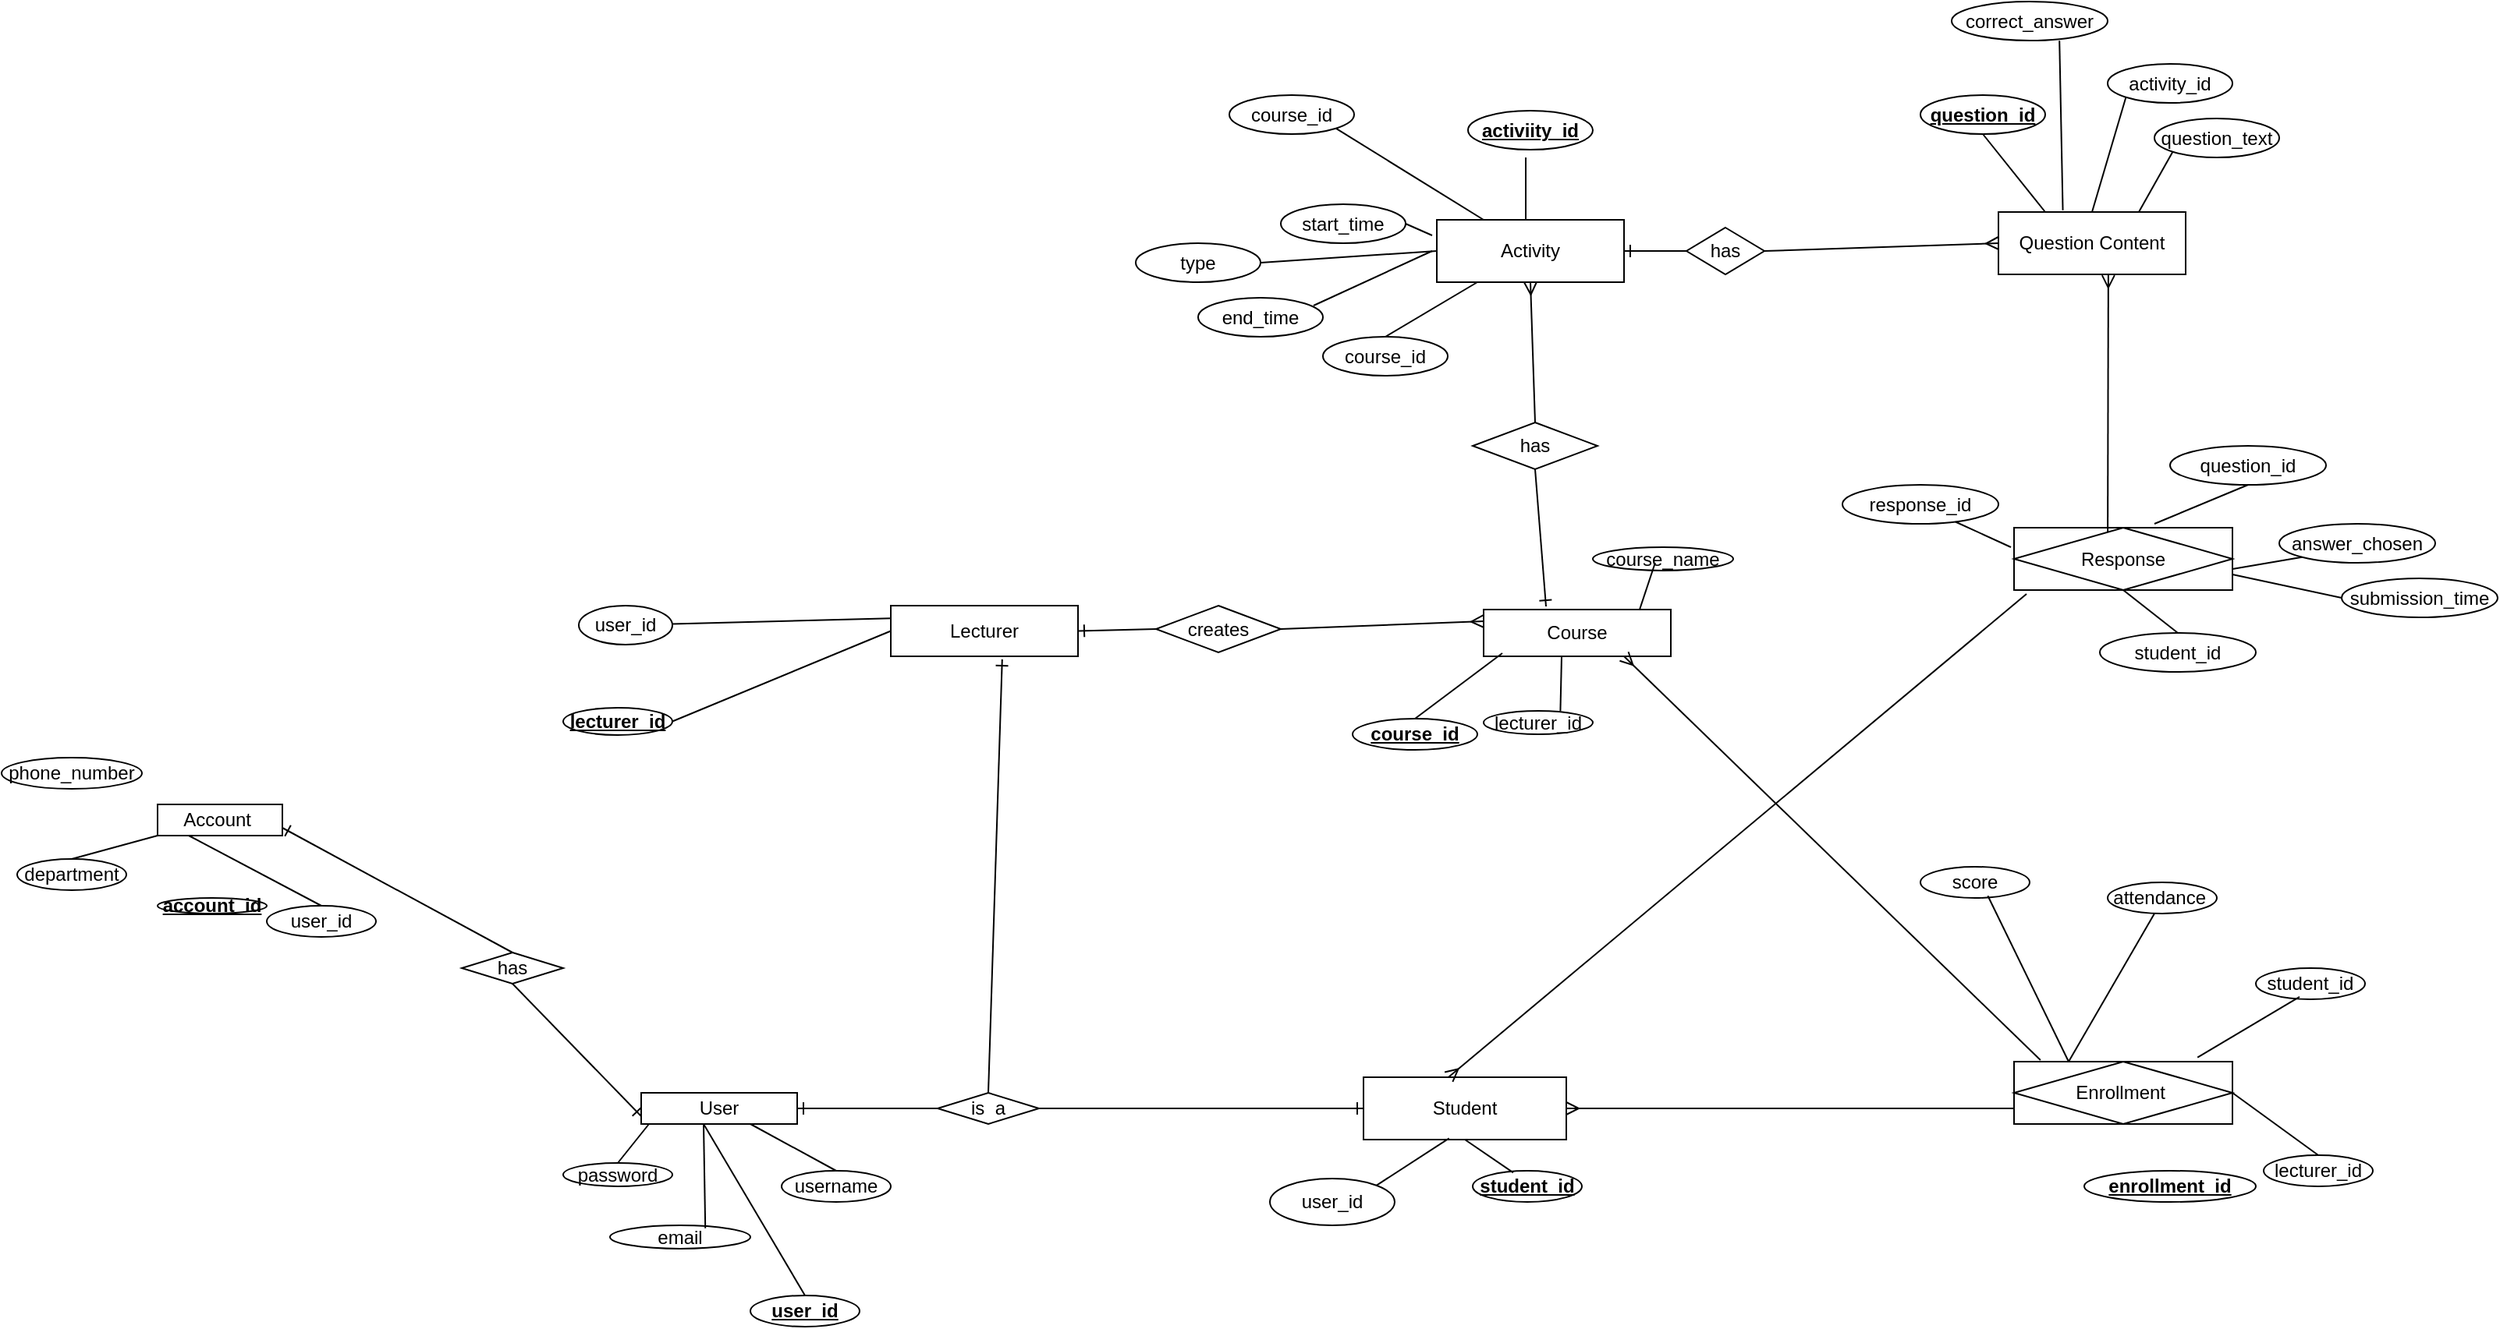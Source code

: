 <mxfile version="26.0.15">
  <diagram id="R2lEEEUBdFMjLlhIrx00" name="Page-1">
    <mxGraphModel dx="2934" dy="1130" grid="1" gridSize="10" guides="1" tooltips="1" connect="1" arrows="1" fold="1" page="1" pageScale="1" pageWidth="850" pageHeight="1100" math="0" shadow="0" extFonts="Permanent Marker^https://fonts.googleapis.com/css?family=Permanent+Marker">
      <root>
        <mxCell id="0" />
        <mxCell id="1" parent="0" />
        <mxCell id="R9u5_vUlYLdxGOXweft--1" value="Lecturer" style="rounded=0;whiteSpace=wrap;html=1;" vertex="1" parent="1">
          <mxGeometry x="260" y="467.5" width="120" height="32.5" as="geometry" />
        </mxCell>
        <mxCell id="R9u5_vUlYLdxGOXweft--3" value="Course" style="rounded=0;whiteSpace=wrap;html=1;" vertex="1" parent="1">
          <mxGeometry x="640" y="470" width="120" height="30" as="geometry" />
        </mxCell>
        <mxCell id="R9u5_vUlYLdxGOXweft--4" value="Student" style="rounded=0;whiteSpace=wrap;html=1;" vertex="1" parent="1">
          <mxGeometry x="563" y="770" width="130" height="40" as="geometry" />
        </mxCell>
        <mxCell id="R9u5_vUlYLdxGOXweft--5" value="Activity" style="rounded=0;whiteSpace=wrap;html=1;" vertex="1" parent="1">
          <mxGeometry x="610" y="220" width="120" height="40" as="geometry" />
        </mxCell>
        <mxCell id="R9u5_vUlYLdxGOXweft--6" value="Account&amp;nbsp;" style="rounded=0;whiteSpace=wrap;html=1;" vertex="1" parent="1">
          <mxGeometry x="-210" y="595" width="80" height="20" as="geometry" />
        </mxCell>
        <mxCell id="R9u5_vUlYLdxGOXweft--7" value="&lt;b&gt;&lt;u&gt;account_id&lt;/u&gt;&lt;/b&gt;" style="ellipse;whiteSpace=wrap;html=1;" vertex="1" parent="1">
          <mxGeometry x="-210" y="655" width="70" height="10" as="geometry" />
        </mxCell>
        <mxCell id="R9u5_vUlYLdxGOXweft--9" value="department" style="ellipse;whiteSpace=wrap;html=1;" vertex="1" parent="1">
          <mxGeometry x="-300" y="630" width="70" height="20" as="geometry" />
        </mxCell>
        <mxCell id="R9u5_vUlYLdxGOXweft--8" value="phone_number" style="ellipse;whiteSpace=wrap;html=1;" vertex="1" parent="1">
          <mxGeometry x="-310" y="565" width="90" height="20" as="geometry" />
        </mxCell>
        <mxCell id="R9u5_vUlYLdxGOXweft--19" value="" style="endArrow=none;html=1;rounded=0;exitX=0.5;exitY=0;exitDx=0;exitDy=0;entryX=0;entryY=1;entryDx=0;entryDy=0;" edge="1" parent="1" source="R9u5_vUlYLdxGOXweft--9" target="R9u5_vUlYLdxGOXweft--6">
          <mxGeometry width="50" height="50" relative="1" as="geometry">
            <mxPoint x="30" y="372" as="sourcePoint" />
            <mxPoint x="-200" y="585" as="targetPoint" />
            <Array as="points" />
          </mxGeometry>
        </mxCell>
        <mxCell id="R9u5_vUlYLdxGOXweft--26" value="has" style="rhombus;whiteSpace=wrap;html=1;" vertex="1" parent="1">
          <mxGeometry x="-15" y="690" width="65" height="20" as="geometry" />
        </mxCell>
        <mxCell id="R9u5_vUlYLdxGOXweft--27" value="" style="endArrow=ERone;html=1;rounded=0;entryX=0;entryY=0.5;entryDx=0;entryDy=0;exitX=1;exitY=0.5;exitDx=0;exitDy=0;endFill=0;" edge="1" parent="1" source="R9u5_vUlYLdxGOXweft--127" target="R9u5_vUlYLdxGOXweft--4">
          <mxGeometry width="50" height="50" relative="1" as="geometry">
            <mxPoint x="475" y="679.5" as="sourcePoint" />
            <mxPoint x="607" y="679.5" as="targetPoint" />
          </mxGeometry>
        </mxCell>
        <mxCell id="R9u5_vUlYLdxGOXweft--31" value="user_id" style="ellipse;whiteSpace=wrap;html=1;" vertex="1" parent="1">
          <mxGeometry x="503" y="835" width="80" height="30" as="geometry" />
        </mxCell>
        <mxCell id="R9u5_vUlYLdxGOXweft--32" value="user_id" style="ellipse;whiteSpace=wrap;html=1;" vertex="1" parent="1">
          <mxGeometry x="60" y="467.5" width="60" height="25" as="geometry" />
        </mxCell>
        <mxCell id="R9u5_vUlYLdxGOXweft--33" value="&lt;u&gt;&lt;b&gt;lecturer_id&lt;/b&gt;&lt;/u&gt;" style="ellipse;whiteSpace=wrap;html=1;" vertex="1" parent="1">
          <mxGeometry x="50" y="533" width="70" height="17.5" as="geometry" />
        </mxCell>
        <mxCell id="R9u5_vUlYLdxGOXweft--35" value="&lt;b&gt;&lt;u&gt;student_id&lt;/u&gt;&lt;/b&gt;" style="ellipse;whiteSpace=wrap;html=1;" vertex="1" parent="1">
          <mxGeometry x="633" y="830" width="70" height="20" as="geometry" />
        </mxCell>
        <mxCell id="R9u5_vUlYLdxGOXweft--43" value="" style="endArrow=ERone;html=1;rounded=0;entryX=1;entryY=0.75;entryDx=0;entryDy=0;exitX=0.5;exitY=0;exitDx=0;exitDy=0;endFill=0;" edge="1" parent="1" source="R9u5_vUlYLdxGOXweft--26" target="R9u5_vUlYLdxGOXweft--6">
          <mxGeometry width="50" height="50" relative="1" as="geometry">
            <mxPoint x="-10" y="695" as="sourcePoint" />
            <mxPoint x="110" y="550" as="targetPoint" />
          </mxGeometry>
        </mxCell>
        <mxCell id="R9u5_vUlYLdxGOXweft--56" value="" style="endArrow=ERone;html=1;rounded=0;exitX=0;exitY=0.5;exitDx=0;exitDy=0;entryX=1;entryY=0.5;entryDx=0;entryDy=0;startArrow=none;startFill=0;endFill=0;" edge="1" parent="1" source="R9u5_vUlYLdxGOXweft--53" target="R9u5_vUlYLdxGOXweft--1">
          <mxGeometry width="50" height="50" relative="1" as="geometry">
            <mxPoint x="415" y="625" as="sourcePoint" />
            <mxPoint x="393" y="585" as="targetPoint" />
            <Array as="points" />
          </mxGeometry>
        </mxCell>
        <mxCell id="R9u5_vUlYLdxGOXweft--57" value="" style="endArrow=ERmany;html=1;rounded=0;entryX=0;entryY=0.25;entryDx=0;entryDy=0;exitX=1;exitY=0.5;exitDx=0;exitDy=0;endFill=0;" edge="1" parent="1" source="R9u5_vUlYLdxGOXweft--53" target="R9u5_vUlYLdxGOXweft--3">
          <mxGeometry width="50" height="50" relative="1" as="geometry">
            <mxPoint x="500" y="484" as="sourcePoint" />
            <mxPoint x="543" y="480" as="targetPoint" />
            <Array as="points" />
          </mxGeometry>
        </mxCell>
        <mxCell id="R9u5_vUlYLdxGOXweft--58" style="edgeStyle=orthogonalEdgeStyle;rounded=0;orthogonalLoop=1;jettySize=auto;html=1;exitX=0.5;exitY=1;exitDx=0;exitDy=0;" edge="1" parent="1">
          <mxGeometry relative="1" as="geometry">
            <mxPoint x="1030" y="790" as="sourcePoint" />
            <mxPoint x="1030" y="790" as="targetPoint" />
          </mxGeometry>
        </mxCell>
        <mxCell id="R9u5_vUlYLdxGOXweft--62" value="end_time" style="ellipse;whiteSpace=wrap;html=1;" vertex="1" parent="1">
          <mxGeometry x="457" y="270" width="80" height="25" as="geometry" />
        </mxCell>
        <mxCell id="R9u5_vUlYLdxGOXweft--63" value="start_time" style="ellipse;whiteSpace=wrap;html=1;" vertex="1" parent="1">
          <mxGeometry x="510" y="210" width="80" height="25" as="geometry" />
        </mxCell>
        <mxCell id="R9u5_vUlYLdxGOXweft--64" value="&lt;b&gt;&lt;u&gt;course_id&lt;/u&gt;&lt;/b&gt;" style="ellipse;whiteSpace=wrap;html=1;" vertex="1" parent="1">
          <mxGeometry x="556" y="540" width="80" height="20" as="geometry" />
        </mxCell>
        <mxCell id="R9u5_vUlYLdxGOXweft--65" value="course_id" style="ellipse;whiteSpace=wrap;html=1;" vertex="1" parent="1">
          <mxGeometry x="477" y="140" width="80" height="25" as="geometry" />
        </mxCell>
        <mxCell id="R9u5_vUlYLdxGOXweft--68" value="user_id" style="ellipse;whiteSpace=wrap;html=1;" vertex="1" parent="1">
          <mxGeometry x="-140" y="660" width="70" height="20" as="geometry" />
        </mxCell>
        <mxCell id="R9u5_vUlYLdxGOXweft--69" value="" style="endArrow=none;html=1;rounded=0;exitX=0.5;exitY=0;exitDx=0;exitDy=0;entryX=0.25;entryY=1;entryDx=0;entryDy=0;" edge="1" parent="1" source="R9u5_vUlYLdxGOXweft--68" target="R9u5_vUlYLdxGOXweft--6">
          <mxGeometry width="50" height="50" relative="1" as="geometry">
            <mxPoint x="163.61" y="465.0" as="sourcePoint" />
            <mxPoint x="-160" y="595" as="targetPoint" />
            <Array as="points" />
          </mxGeometry>
        </mxCell>
        <mxCell id="R9u5_vUlYLdxGOXweft--70" value="User" style="rounded=0;whiteSpace=wrap;html=1;" vertex="1" parent="1">
          <mxGeometry x="100" y="780" width="100" height="20" as="geometry" />
        </mxCell>
        <mxCell id="R9u5_vUlYLdxGOXweft--71" value="&lt;u&gt;&lt;b&gt;user_id&lt;/b&gt;&lt;/u&gt;" style="ellipse;whiteSpace=wrap;html=1;" vertex="1" parent="1">
          <mxGeometry x="170" y="910" width="70" height="20" as="geometry" />
        </mxCell>
        <mxCell id="R9u5_vUlYLdxGOXweft--72" value="username" style="ellipse;whiteSpace=wrap;html=1;" vertex="1" parent="1">
          <mxGeometry x="190" y="830" width="70" height="20" as="geometry" />
        </mxCell>
        <mxCell id="R9u5_vUlYLdxGOXweft--73" value="password" style="ellipse;whiteSpace=wrap;html=1;" vertex="1" parent="1">
          <mxGeometry x="50" y="825" width="70" height="15" as="geometry" />
        </mxCell>
        <mxCell id="R9u5_vUlYLdxGOXweft--74" value="email" style="ellipse;whiteSpace=wrap;html=1;direction=south;" vertex="1" parent="1">
          <mxGeometry x="80" y="865" width="90" height="15" as="geometry" />
        </mxCell>
        <mxCell id="R9u5_vUlYLdxGOXweft--82" value="" style="endArrow=none;html=1;rounded=0;exitX=0;exitY=0.25;exitDx=0;exitDy=0;" edge="1" parent="1" source="R9u5_vUlYLdxGOXweft--1" target="R9u5_vUlYLdxGOXweft--32">
          <mxGeometry width="50" height="50" relative="1" as="geometry">
            <mxPoint x="170" y="612.5" as="sourcePoint" />
            <mxPoint x="110" y="572.5" as="targetPoint" />
            <Array as="points" />
          </mxGeometry>
        </mxCell>
        <mxCell id="R9u5_vUlYLdxGOXweft--83" value="" style="endArrow=none;html=1;rounded=0;exitX=0;exitY=0.5;exitDx=0;exitDy=0;entryX=1;entryY=0.5;entryDx=0;entryDy=0;" edge="1" parent="1" source="R9u5_vUlYLdxGOXweft--1" target="R9u5_vUlYLdxGOXweft--33">
          <mxGeometry width="50" height="50" relative="1" as="geometry">
            <mxPoint x="170" y="632.5" as="sourcePoint" />
            <mxPoint x="100" y="623.5" as="targetPoint" />
            <Array as="points" />
          </mxGeometry>
        </mxCell>
        <mxCell id="R9u5_vUlYLdxGOXweft--84" value="course_name" style="ellipse;whiteSpace=wrap;html=1;" vertex="1" parent="1">
          <mxGeometry x="710" y="430" width="90" height="15" as="geometry" />
        </mxCell>
        <mxCell id="R9u5_vUlYLdxGOXweft--85" value="lecturer_id" style="ellipse;whiteSpace=wrap;html=1;" vertex="1" parent="1">
          <mxGeometry x="640" y="535" width="70" height="15" as="geometry" />
        </mxCell>
        <mxCell id="R9u5_vUlYLdxGOXweft--87" value="Enrollment&amp;nbsp;" style="shape=associativeEntity;whiteSpace=wrap;html=1;align=center;" vertex="1" parent="1">
          <mxGeometry x="980" y="760" width="140" height="40" as="geometry" />
        </mxCell>
        <mxCell id="R9u5_vUlYLdxGOXweft--89" value="&lt;b&gt;&lt;u&gt;enrollment_id&lt;/u&gt;&lt;/b&gt;" style="ellipse;whiteSpace=wrap;html=1;" vertex="1" parent="1">
          <mxGeometry x="1025" y="830" width="110" height="20" as="geometry" />
        </mxCell>
        <mxCell id="R9u5_vUlYLdxGOXweft--90" value="attendance&amp;nbsp;" style="ellipse;whiteSpace=wrap;html=1;" vertex="1" parent="1">
          <mxGeometry x="1040" y="645" width="70" height="20" as="geometry" />
        </mxCell>
        <mxCell id="R9u5_vUlYLdxGOXweft--91" value="score" style="ellipse;whiteSpace=wrap;html=1;" vertex="1" parent="1">
          <mxGeometry x="920" y="635" width="70" height="20" as="geometry" />
        </mxCell>
        <mxCell id="R9u5_vUlYLdxGOXweft--92" value="lecturer_id" style="ellipse;whiteSpace=wrap;html=1;" vertex="1" parent="1">
          <mxGeometry x="1140" y="820" width="70" height="20" as="geometry" />
        </mxCell>
        <mxCell id="R9u5_vUlYLdxGOXweft--93" value="student_id" style="ellipse;whiteSpace=wrap;html=1;" vertex="1" parent="1">
          <mxGeometry x="1135" y="700" width="70" height="20" as="geometry" />
        </mxCell>
        <mxCell id="R9u5_vUlYLdxGOXweft--97" value="" style="endArrow=none;html=1;rounded=0;entryX=0.422;entryY=0.98;entryDx=0;entryDy=0;exitX=1;exitY=0;exitDx=0;exitDy=0;entryPerimeter=0;" edge="1" parent="1" source="R9u5_vUlYLdxGOXweft--31" target="R9u5_vUlYLdxGOXweft--4">
          <mxGeometry width="50" height="50" relative="1" as="geometry">
            <mxPoint x="563" y="815" as="sourcePoint" />
            <mxPoint x="573" y="785" as="targetPoint" />
            <Array as="points" />
          </mxGeometry>
        </mxCell>
        <mxCell id="R9u5_vUlYLdxGOXweft--105" value="" style="endArrow=none;html=1;rounded=0;exitX=0.617;exitY=0.93;exitDx=0;exitDy=0;exitPerimeter=0;entryX=0.25;entryY=0;entryDx=0;entryDy=0;" edge="1" parent="1" source="R9u5_vUlYLdxGOXweft--91" target="R9u5_vUlYLdxGOXweft--87">
          <mxGeometry width="50" height="50" relative="1" as="geometry">
            <mxPoint x="940" y="735" as="sourcePoint" />
            <mxPoint x="990" y="725" as="targetPoint" />
            <Array as="points" />
          </mxGeometry>
        </mxCell>
        <mxCell id="R9u5_vUlYLdxGOXweft--107" value="" style="endArrow=none;html=1;rounded=0;entryX=0.371;entryY=0.06;entryDx=0;entryDy=0;exitX=0.5;exitY=1;exitDx=0;exitDy=0;entryPerimeter=0;" edge="1" parent="1" source="R9u5_vUlYLdxGOXweft--4" target="R9u5_vUlYLdxGOXweft--35">
          <mxGeometry width="50" height="50" relative="1" as="geometry">
            <mxPoint x="633" y="840" as="sourcePoint" />
            <mxPoint x="670" y="785" as="targetPoint" />
            <Array as="points" />
          </mxGeometry>
        </mxCell>
        <mxCell id="R9u5_vUlYLdxGOXweft--108" value="" style="endArrow=none;html=1;rounded=0;entryX=0;entryY=0.75;entryDx=0;entryDy=0;exitX=1;exitY=0.5;exitDx=0;exitDy=0;endFill=0;startFill=0;startArrow=ERmany;" edge="1" parent="1" source="R9u5_vUlYLdxGOXweft--4" target="R9u5_vUlYLdxGOXweft--87">
          <mxGeometry width="50" height="50" relative="1" as="geometry">
            <mxPoint x="929.5" y="565" as="sourcePoint" />
            <mxPoint x="930" y="535" as="targetPoint" />
            <Array as="points" />
          </mxGeometry>
        </mxCell>
        <mxCell id="R9u5_vUlYLdxGOXweft--110" value="" style="endArrow=none;html=1;rounded=0;entryX=0.25;entryY=0;entryDx=0;entryDy=0;" edge="1" parent="1" target="R9u5_vUlYLdxGOXweft--87">
          <mxGeometry width="50" height="50" relative="1" as="geometry">
            <mxPoint x="1070" y="665" as="sourcePoint" />
            <mxPoint x="950" y="801" as="targetPoint" />
            <Array as="points" />
          </mxGeometry>
        </mxCell>
        <mxCell id="R9u5_vUlYLdxGOXweft--111" value="" style="endArrow=none;html=1;rounded=0;entryX=0.5;entryY=0;entryDx=0;entryDy=0;exitX=1;exitY=0.5;exitDx=0;exitDy=0;" edge="1" parent="1" source="R9u5_vUlYLdxGOXweft--87" target="R9u5_vUlYLdxGOXweft--92">
          <mxGeometry width="50" height="50" relative="1" as="geometry">
            <mxPoint x="1105.5" y="785" as="sourcePoint" />
            <mxPoint x="1154.5" y="758" as="targetPoint" />
            <Array as="points" />
          </mxGeometry>
        </mxCell>
        <mxCell id="R9u5_vUlYLdxGOXweft--115" value="" style="endArrow=none;html=1;rounded=0;entryX=0.4;entryY=0.92;entryDx=0;entryDy=0;entryPerimeter=0;exitX=0.84;exitY=-0.068;exitDx=0;exitDy=0;exitPerimeter=0;" edge="1" parent="1" source="R9u5_vUlYLdxGOXweft--87" target="R9u5_vUlYLdxGOXweft--93">
          <mxGeometry width="50" height="50" relative="1" as="geometry">
            <mxPoint x="1100" y="730" as="sourcePoint" />
            <mxPoint x="1140" y="751" as="targetPoint" />
            <Array as="points" />
          </mxGeometry>
        </mxCell>
        <mxCell id="R9u5_vUlYLdxGOXweft--122" value="" style="endArrow=none;html=1;rounded=0;exitX=0.128;exitY=0.321;exitDx=0;exitDy=0;exitPerimeter=0;" edge="1" parent="1" source="R9u5_vUlYLdxGOXweft--74">
          <mxGeometry width="50" height="50" relative="1" as="geometry">
            <mxPoint x="140" y="860" as="sourcePoint" />
            <mxPoint x="140" y="800" as="targetPoint" />
            <Array as="points" />
          </mxGeometry>
        </mxCell>
        <mxCell id="R9u5_vUlYLdxGOXweft--123" value="" style="endArrow=none;html=1;rounded=0;exitX=0.5;exitY=0;exitDx=0;exitDy=0;" edge="1" parent="1" source="R9u5_vUlYLdxGOXweft--71">
          <mxGeometry width="50" height="50" relative="1" as="geometry">
            <mxPoint x="200" y="900" as="sourcePoint" />
            <mxPoint x="140" y="800" as="targetPoint" />
            <Array as="points" />
          </mxGeometry>
        </mxCell>
        <mxCell id="R9u5_vUlYLdxGOXweft--124" value="" style="endArrow=none;html=1;rounded=0;exitX=0;exitY=0.75;exitDx=0;exitDy=0;entryX=0.5;entryY=1;entryDx=0;entryDy=0;startArrow=ERone;startFill=0;" edge="1" parent="1" source="R9u5_vUlYLdxGOXweft--70" target="R9u5_vUlYLdxGOXweft--26">
          <mxGeometry width="50" height="50" relative="1" as="geometry">
            <mxPoint x="238" y="710" as="sourcePoint" />
            <mxPoint x="180" y="610" as="targetPoint" />
          </mxGeometry>
        </mxCell>
        <mxCell id="R9u5_vUlYLdxGOXweft--125" value="" style="endArrow=none;html=1;rounded=0;exitX=0.5;exitY=0;exitDx=0;exitDy=0;" edge="1" parent="1" source="R9u5_vUlYLdxGOXweft--72">
          <mxGeometry width="50" height="50" relative="1" as="geometry">
            <mxPoint x="160" y="840" as="sourcePoint" />
            <mxPoint x="170" y="800" as="targetPoint" />
            <Array as="points" />
          </mxGeometry>
        </mxCell>
        <mxCell id="R9u5_vUlYLdxGOXweft--126" value="" style="endArrow=none;html=1;rounded=0;exitX=0.5;exitY=0;exitDx=0;exitDy=0;" edge="1" parent="1" source="R9u5_vUlYLdxGOXweft--73">
          <mxGeometry width="50" height="50" relative="1" as="geometry">
            <mxPoint x="120" y="825" as="sourcePoint" />
            <mxPoint x="105" y="800" as="targetPoint" />
            <Array as="points" />
          </mxGeometry>
        </mxCell>
        <mxCell id="R9u5_vUlYLdxGOXweft--127" value="is&amp;nbsp; a" style="rhombus;whiteSpace=wrap;html=1;" vertex="1" parent="1">
          <mxGeometry x="290" y="780" width="65" height="20" as="geometry" />
        </mxCell>
        <mxCell id="R9u5_vUlYLdxGOXweft--128" value="" style="endArrow=none;html=1;rounded=0;exitX=1;exitY=0.5;exitDx=0;exitDy=0;endFill=1;startFill=0;startArrow=ERone;" edge="1" parent="1" source="R9u5_vUlYLdxGOXweft--70">
          <mxGeometry width="50" height="50" relative="1" as="geometry">
            <mxPoint x="210" y="790" as="sourcePoint" />
            <mxPoint x="290" y="790" as="targetPoint" />
          </mxGeometry>
        </mxCell>
        <mxCell id="R9u5_vUlYLdxGOXweft--53" value="creates" style="rhombus;whiteSpace=wrap;html=1;" vertex="1" parent="1">
          <mxGeometry x="430" y="467.5" width="80" height="30" as="geometry" />
        </mxCell>
        <mxCell id="R9u5_vUlYLdxGOXweft--132" value="" style="endArrow=ERone;html=1;rounded=0;exitX=0.5;exitY=0;exitDx=0;exitDy=0;entryX=0.595;entryY=1.06;entryDx=0;entryDy=0;entryPerimeter=0;endFill=0;" edge="1" parent="1" source="R9u5_vUlYLdxGOXweft--127" target="R9u5_vUlYLdxGOXweft--1">
          <mxGeometry width="50" height="50" relative="1" as="geometry">
            <mxPoint x="350" y="549.5" as="sourcePoint" />
            <mxPoint x="420" y="500" as="targetPoint" />
          </mxGeometry>
        </mxCell>
        <mxCell id="R9u5_vUlYLdxGOXweft--134" value="" style="endArrow=none;html=1;rounded=0;entryX=0.703;entryY=0;entryDx=0;entryDy=0;entryPerimeter=0;" edge="1" parent="1" target="R9u5_vUlYLdxGOXweft--85">
          <mxGeometry width="50" height="50" relative="1" as="geometry">
            <mxPoint x="690" y="500" as="sourcePoint" />
            <mxPoint x="680" y="520" as="targetPoint" />
            <Array as="points" />
          </mxGeometry>
        </mxCell>
        <mxCell id="R9u5_vUlYLdxGOXweft--135" value="" style="endArrow=none;html=1;rounded=0;exitX=0.444;exitY=0.667;exitDx=0;exitDy=0;exitPerimeter=0;" edge="1" parent="1" source="R9u5_vUlYLdxGOXweft--84">
          <mxGeometry width="50" height="50" relative="1" as="geometry">
            <mxPoint x="750" y="450" as="sourcePoint" />
            <mxPoint x="740" y="470" as="targetPoint" />
            <Array as="points">
              <mxPoint x="740" y="470" />
            </Array>
          </mxGeometry>
        </mxCell>
        <mxCell id="R9u5_vUlYLdxGOXweft--136" value="" style="endArrow=none;html=1;rounded=0;exitX=0.5;exitY=0;exitDx=0;exitDy=0;" edge="1" parent="1" source="R9u5_vUlYLdxGOXweft--64">
          <mxGeometry width="50" height="50" relative="1" as="geometry">
            <mxPoint x="676" y="515.55" as="sourcePoint" />
            <mxPoint x="652" y="498" as="targetPoint" />
            <Array as="points" />
          </mxGeometry>
        </mxCell>
        <mxCell id="R9u5_vUlYLdxGOXweft--137" value="type" style="ellipse;whiteSpace=wrap;html=1;" vertex="1" parent="1">
          <mxGeometry x="417" y="235" width="80" height="25" as="geometry" />
        </mxCell>
        <mxCell id="R9u5_vUlYLdxGOXweft--138" value="course_id" style="ellipse;whiteSpace=wrap;html=1;" vertex="1" parent="1">
          <mxGeometry x="537" y="295" width="80" height="25" as="geometry" />
        </mxCell>
        <mxCell id="R9u5_vUlYLdxGOXweft--139" value="&lt;b&gt;&lt;u&gt;activiity_id&lt;/u&gt;&lt;/b&gt;" style="ellipse;whiteSpace=wrap;html=1;" vertex="1" parent="1">
          <mxGeometry x="630" y="150" width="80" height="25" as="geometry" />
        </mxCell>
        <mxCell id="R9u5_vUlYLdxGOXweft--143" value="" style="endArrow=none;html=1;rounded=0;entryX=0.654;entryY=1.147;entryDx=0;entryDy=0;entryPerimeter=0;exitX=0.5;exitY=0;exitDx=0;exitDy=0;" edge="1" parent="1" source="R9u5_vUlYLdxGOXweft--138">
          <mxGeometry width="50" height="50" relative="1" as="geometry">
            <mxPoint x="577" y="290" as="sourcePoint" />
            <mxPoint x="636" y="260" as="targetPoint" />
            <Array as="points" />
          </mxGeometry>
        </mxCell>
        <mxCell id="R9u5_vUlYLdxGOXweft--144" value="" style="endArrow=none;html=1;rounded=0;exitX=0.5;exitY=0;exitDx=0;exitDy=0;" edge="1" parent="1">
          <mxGeometry width="50" height="50" relative="1" as="geometry">
            <mxPoint x="667" y="220" as="sourcePoint" />
            <mxPoint x="667" y="180" as="targetPoint" />
            <Array as="points" />
          </mxGeometry>
        </mxCell>
        <mxCell id="R9u5_vUlYLdxGOXweft--145" value="" style="endArrow=none;html=1;rounded=0;entryX=1;entryY=1;entryDx=0;entryDy=0;exitX=0.25;exitY=0;exitDx=0;exitDy=0;" edge="1" parent="1" source="R9u5_vUlYLdxGOXweft--5" target="R9u5_vUlYLdxGOXweft--65">
          <mxGeometry width="50" height="50" relative="1" as="geometry">
            <mxPoint x="627" y="210" as="sourcePoint" />
            <mxPoint x="557" y="150" as="targetPoint" />
            <Array as="points" />
          </mxGeometry>
        </mxCell>
        <mxCell id="R9u5_vUlYLdxGOXweft--147" value="" style="endArrow=none;html=1;rounded=0;exitX=0.5;exitY=0;exitDx=0;exitDy=0;" edge="1" parent="1">
          <mxGeometry width="50" height="50" relative="1" as="geometry">
            <mxPoint x="531" y="275" as="sourcePoint" />
            <mxPoint x="607" y="240" as="targetPoint" />
            <Array as="points" />
          </mxGeometry>
        </mxCell>
        <mxCell id="R9u5_vUlYLdxGOXweft--148" value="" style="endArrow=none;html=1;rounded=0;exitX=1;exitY=0.5;exitDx=0;exitDy=0;entryX=0;entryY=0.5;entryDx=0;entryDy=0;" edge="1" parent="1" source="R9u5_vUlYLdxGOXweft--137" target="R9u5_vUlYLdxGOXweft--5">
          <mxGeometry width="50" height="50" relative="1" as="geometry">
            <mxPoint x="495.67" y="260" as="sourcePoint" />
            <mxPoint x="495.67" y="220" as="targetPoint" />
            <Array as="points" />
          </mxGeometry>
        </mxCell>
        <mxCell id="R9u5_vUlYLdxGOXweft--149" value="" style="endArrow=none;html=1;rounded=0;entryX=1;entryY=0.5;entryDx=0;entryDy=0;" edge="1" parent="1" target="R9u5_vUlYLdxGOXweft--63">
          <mxGeometry width="50" height="50" relative="1" as="geometry">
            <mxPoint x="607" y="230" as="sourcePoint" />
            <mxPoint x="590" y="210" as="targetPoint" />
            <Array as="points" />
          </mxGeometry>
        </mxCell>
        <mxCell id="R9u5_vUlYLdxGOXweft--152" value="Question Content" style="rounded=0;whiteSpace=wrap;html=1;" vertex="1" parent="1">
          <mxGeometry x="970" y="215" width="120" height="40" as="geometry" />
        </mxCell>
        <mxCell id="R9u5_vUlYLdxGOXweft--153" value="activity_id" style="ellipse;whiteSpace=wrap;html=1;" vertex="1" parent="1">
          <mxGeometry x="1040" y="120" width="80" height="25" as="geometry" />
        </mxCell>
        <mxCell id="R9u5_vUlYLdxGOXweft--154" value="&lt;b&gt;&lt;u&gt;question_id&lt;/u&gt;&lt;/b&gt;" style="ellipse;whiteSpace=wrap;html=1;" vertex="1" parent="1">
          <mxGeometry x="920" y="140" width="80" height="25" as="geometry" />
        </mxCell>
        <mxCell id="R9u5_vUlYLdxGOXweft--155" value="question_text" style="ellipse;whiteSpace=wrap;html=1;" vertex="1" parent="1">
          <mxGeometry x="1070" y="155" width="80" height="25" as="geometry" />
        </mxCell>
        <mxCell id="R9u5_vUlYLdxGOXweft--156" value="correct_answer" style="ellipse;whiteSpace=wrap;html=1;" vertex="1" parent="1">
          <mxGeometry x="940" y="80" width="100" height="25" as="geometry" />
        </mxCell>
        <mxCell id="R9u5_vUlYLdxGOXweft--157" value="" style="endArrow=none;html=1;rounded=0;entryX=0.691;entryY=1.005;entryDx=0;entryDy=0;entryPerimeter=0;exitX=0.344;exitY=-0.027;exitDx=0;exitDy=0;exitPerimeter=0;" edge="1" parent="1" source="R9u5_vUlYLdxGOXweft--152" target="R9u5_vUlYLdxGOXweft--156">
          <mxGeometry width="50" height="50" relative="1" as="geometry">
            <mxPoint x="1010" y="210" as="sourcePoint" />
            <mxPoint x="1010" y="110" as="targetPoint" />
            <Array as="points" />
          </mxGeometry>
        </mxCell>
        <mxCell id="R9u5_vUlYLdxGOXweft--158" value="" style="endArrow=none;html=1;rounded=0;exitX=0.5;exitY=0;exitDx=0;exitDy=0;entryX=0;entryY=1;entryDx=0;entryDy=0;" edge="1" parent="1" source="R9u5_vUlYLdxGOXweft--152" target="R9u5_vUlYLdxGOXweft--153">
          <mxGeometry width="50" height="50" relative="1" as="geometry">
            <mxPoint x="1070" y="240" as="sourcePoint" />
            <mxPoint x="1080" y="150" as="targetPoint" />
            <Array as="points" />
          </mxGeometry>
        </mxCell>
        <mxCell id="R9u5_vUlYLdxGOXweft--164" value="" style="endArrow=none;html=1;rounded=0;exitX=0.75;exitY=0;exitDx=0;exitDy=0;entryX=0;entryY=1;entryDx=0;entryDy=0;" edge="1" parent="1" source="R9u5_vUlYLdxGOXweft--152" target="R9u5_vUlYLdxGOXweft--155">
          <mxGeometry width="50" height="50" relative="1" as="geometry">
            <mxPoint x="1050" y="250" as="sourcePoint" />
            <mxPoint x="1100" y="185" as="targetPoint" />
            <Array as="points" />
          </mxGeometry>
        </mxCell>
        <mxCell id="R9u5_vUlYLdxGOXweft--167" value="" style="endArrow=none;html=1;rounded=0;entryX=0.5;entryY=1;entryDx=0;entryDy=0;exitX=0.25;exitY=0;exitDx=0;exitDy=0;" edge="1" parent="1" source="R9u5_vUlYLdxGOXweft--152" target="R9u5_vUlYLdxGOXweft--154">
          <mxGeometry width="50" height="50" relative="1" as="geometry">
            <mxPoint x="990" y="210" as="sourcePoint" />
            <mxPoint x="959" y="155" as="targetPoint" />
            <Array as="points" />
          </mxGeometry>
        </mxCell>
        <mxCell id="R9u5_vUlYLdxGOXweft--168" value="has" style="rhombus;whiteSpace=wrap;html=1;" vertex="1" parent="1">
          <mxGeometry x="633" y="350" width="80" height="30" as="geometry" />
        </mxCell>
        <mxCell id="R9u5_vUlYLdxGOXweft--169" value="" style="endArrow=none;html=1;rounded=0;entryX=0.5;entryY=1;entryDx=0;entryDy=0;startArrow=ERone;startFill=0;" edge="1" parent="1" target="R9u5_vUlYLdxGOXweft--168">
          <mxGeometry width="50" height="50" relative="1" as="geometry">
            <mxPoint x="680" y="468" as="sourcePoint" />
            <mxPoint x="720.33" y="334" as="targetPoint" />
          </mxGeometry>
        </mxCell>
        <mxCell id="R9u5_vUlYLdxGOXweft--170" value="" style="endArrow=ERmany;html=1;rounded=0;exitX=0.5;exitY=0;exitDx=0;exitDy=0;entryX=0.5;entryY=1;entryDx=0;entryDy=0;endFill=0;" edge="1" parent="1" source="R9u5_vUlYLdxGOXweft--168" target="R9u5_vUlYLdxGOXweft--5">
          <mxGeometry width="50" height="50" relative="1" as="geometry">
            <mxPoint x="716.33" y="274" as="sourcePoint" />
            <mxPoint x="720" y="230" as="targetPoint" />
          </mxGeometry>
        </mxCell>
        <mxCell id="R9u5_vUlYLdxGOXweft--171" value="has" style="rhombus;whiteSpace=wrap;html=1;" vertex="1" parent="1">
          <mxGeometry x="770" y="225" width="50" height="30" as="geometry" />
        </mxCell>
        <mxCell id="R9u5_vUlYLdxGOXweft--175" value="" style="endArrow=ERone;html=1;rounded=0;exitX=0;exitY=0.5;exitDx=0;exitDy=0;entryX=1;entryY=0.5;entryDx=0;entryDy=0;startArrow=none;startFill=0;endFill=0;" edge="1" parent="1" source="R9u5_vUlYLdxGOXweft--171" target="R9u5_vUlYLdxGOXweft--5">
          <mxGeometry width="50" height="50" relative="1" as="geometry">
            <mxPoint x="790" y="240" as="sourcePoint" />
            <mxPoint x="791" y="160" as="targetPoint" />
          </mxGeometry>
        </mxCell>
        <mxCell id="R9u5_vUlYLdxGOXweft--176" value="" style="endArrow=none;html=1;rounded=0;entryX=1;entryY=0.5;entryDx=0;entryDy=0;startArrow=ERmany;startFill=0;exitX=0;exitY=0.5;exitDx=0;exitDy=0;" edge="1" parent="1" source="R9u5_vUlYLdxGOXweft--152" target="R9u5_vUlYLdxGOXweft--171">
          <mxGeometry width="50" height="50" relative="1" as="geometry">
            <mxPoint x="960" y="199.33" as="sourcePoint" />
            <mxPoint x="910" y="199.33" as="targetPoint" />
          </mxGeometry>
        </mxCell>
        <mxCell id="R9u5_vUlYLdxGOXweft--178" value="Response" style="shape=associativeEntity;whiteSpace=wrap;html=1;align=center;" vertex="1" parent="1">
          <mxGeometry x="980" y="417.5" width="140" height="40" as="geometry" />
        </mxCell>
        <mxCell id="R9u5_vUlYLdxGOXweft--187" value="student_id" style="ellipse;whiteSpace=wrap;html=1;" vertex="1" parent="1">
          <mxGeometry x="1035" y="485" width="100" height="25" as="geometry" />
        </mxCell>
        <mxCell id="R9u5_vUlYLdxGOXweft--188" value="response_id" style="ellipse;whiteSpace=wrap;html=1;" vertex="1" parent="1">
          <mxGeometry x="870" y="390" width="100" height="25" as="geometry" />
        </mxCell>
        <mxCell id="R9u5_vUlYLdxGOXweft--189" value="question_id" style="ellipse;whiteSpace=wrap;html=1;" vertex="1" parent="1">
          <mxGeometry x="1080" y="365" width="100" height="25" as="geometry" />
        </mxCell>
        <mxCell id="R9u5_vUlYLdxGOXweft--190" value="submission_time" style="ellipse;whiteSpace=wrap;html=1;" vertex="1" parent="1">
          <mxGeometry x="1190" y="450" width="100" height="25" as="geometry" />
        </mxCell>
        <mxCell id="R9u5_vUlYLdxGOXweft--191" value="answer_chosen" style="ellipse;whiteSpace=wrap;html=1;" vertex="1" parent="1">
          <mxGeometry x="1150" y="415" width="100" height="25" as="geometry" />
        </mxCell>
        <mxCell id="R9u5_vUlYLdxGOXweft--192" value="" style="endArrow=none;html=1;rounded=0;exitX=0.75;exitY=0;exitDx=0;exitDy=0;entryX=0;entryY=1;entryDx=0;entryDy=0;" edge="1" parent="1" target="R9u5_vUlYLdxGOXweft--191">
          <mxGeometry width="50" height="50" relative="1" as="geometry">
            <mxPoint x="1120" y="444" as="sourcePoint" />
            <mxPoint x="1140" y="405" as="targetPoint" />
            <Array as="points" />
          </mxGeometry>
        </mxCell>
        <mxCell id="R9u5_vUlYLdxGOXweft--193" value="" style="endArrow=none;html=1;rounded=0;exitX=1;exitY=0.75;exitDx=0;exitDy=0;entryX=0;entryY=0.5;entryDx=0;entryDy=0;" edge="1" parent="1" source="R9u5_vUlYLdxGOXweft--178" target="R9u5_vUlYLdxGOXweft--190">
          <mxGeometry width="50" height="50" relative="1" as="geometry">
            <mxPoint x="1135" y="457.5" as="sourcePoint" />
            <mxPoint x="1178" y="449.5" as="targetPoint" />
            <Array as="points" />
          </mxGeometry>
        </mxCell>
        <mxCell id="R9u5_vUlYLdxGOXweft--194" value="" style="endArrow=none;html=1;rounded=0;exitX=1;exitY=0.75;exitDx=0;exitDy=0;entryX=0.5;entryY=0;entryDx=0;entryDy=0;" edge="1" parent="1" target="R9u5_vUlYLdxGOXweft--187">
          <mxGeometry width="50" height="50" relative="1" as="geometry">
            <mxPoint x="1050" y="457.5" as="sourcePoint" />
            <mxPoint x="1120" y="472.5" as="targetPoint" />
            <Array as="points" />
          </mxGeometry>
        </mxCell>
        <mxCell id="R9u5_vUlYLdxGOXweft--195" value="" style="endArrow=none;html=1;rounded=0;exitX=1;exitY=0.75;exitDx=0;exitDy=0;" edge="1" parent="1">
          <mxGeometry width="50" height="50" relative="1" as="geometry">
            <mxPoint x="942.5" y="413.75" as="sourcePoint" />
            <mxPoint x="978" y="430" as="targetPoint" />
            <Array as="points" />
          </mxGeometry>
        </mxCell>
        <mxCell id="R9u5_vUlYLdxGOXweft--196" value="" style="endArrow=none;html=1;rounded=0;exitX=0.5;exitY=1;exitDx=0;exitDy=0;" edge="1" parent="1" source="R9u5_vUlYLdxGOXweft--189">
          <mxGeometry width="50" height="50" relative="1" as="geometry">
            <mxPoint x="1074.5" y="398.75" as="sourcePoint" />
            <mxPoint x="1070" y="415" as="targetPoint" />
            <Array as="points" />
          </mxGeometry>
        </mxCell>
        <mxCell id="R9u5_vUlYLdxGOXweft--197" value="" style="endArrow=none;html=1;rounded=0;exitX=0.42;exitY=-0.004;exitDx=0;exitDy=0;exitPerimeter=0;startArrow=ERmany;startFill=0;" edge="1" parent="1" source="R9u5_vUlYLdxGOXweft--4">
          <mxGeometry width="50" height="50" relative="1" as="geometry">
            <mxPoint x="980" y="728" as="sourcePoint" />
            <mxPoint x="988" y="460" as="targetPoint" />
          </mxGeometry>
        </mxCell>
        <mxCell id="R9u5_vUlYLdxGOXweft--198" value="" style="endArrow=ERmany;html=1;rounded=0;entryX=0.587;entryY=1.014;entryDx=0;entryDy=0;exitX=0.429;exitY=0.063;exitDx=0;exitDy=0;exitPerimeter=0;entryPerimeter=0;endFill=0;" edge="1" parent="1" source="R9u5_vUlYLdxGOXweft--178" target="R9u5_vUlYLdxGOXweft--152">
          <mxGeometry width="50" height="50" relative="1" as="geometry">
            <mxPoint x="1025" y="410" as="sourcePoint" />
            <mxPoint x="1025" y="255" as="targetPoint" />
          </mxGeometry>
        </mxCell>
        <mxCell id="R9u5_vUlYLdxGOXweft--199" value="" style="endArrow=ERmany;html=1;rounded=0;exitX=0.121;exitY=-0.025;exitDx=0;exitDy=0;exitPerimeter=0;endFill=0;entryX=0.75;entryY=1;entryDx=0;entryDy=0;" edge="1" parent="1" source="R9u5_vUlYLdxGOXweft--87" target="R9u5_vUlYLdxGOXweft--3">
          <mxGeometry width="50" height="50" relative="1" as="geometry">
            <mxPoint x="365" y="807.5" as="sourcePoint" />
            <mxPoint x="770" y="550" as="targetPoint" />
          </mxGeometry>
        </mxCell>
      </root>
    </mxGraphModel>
  </diagram>
</mxfile>
